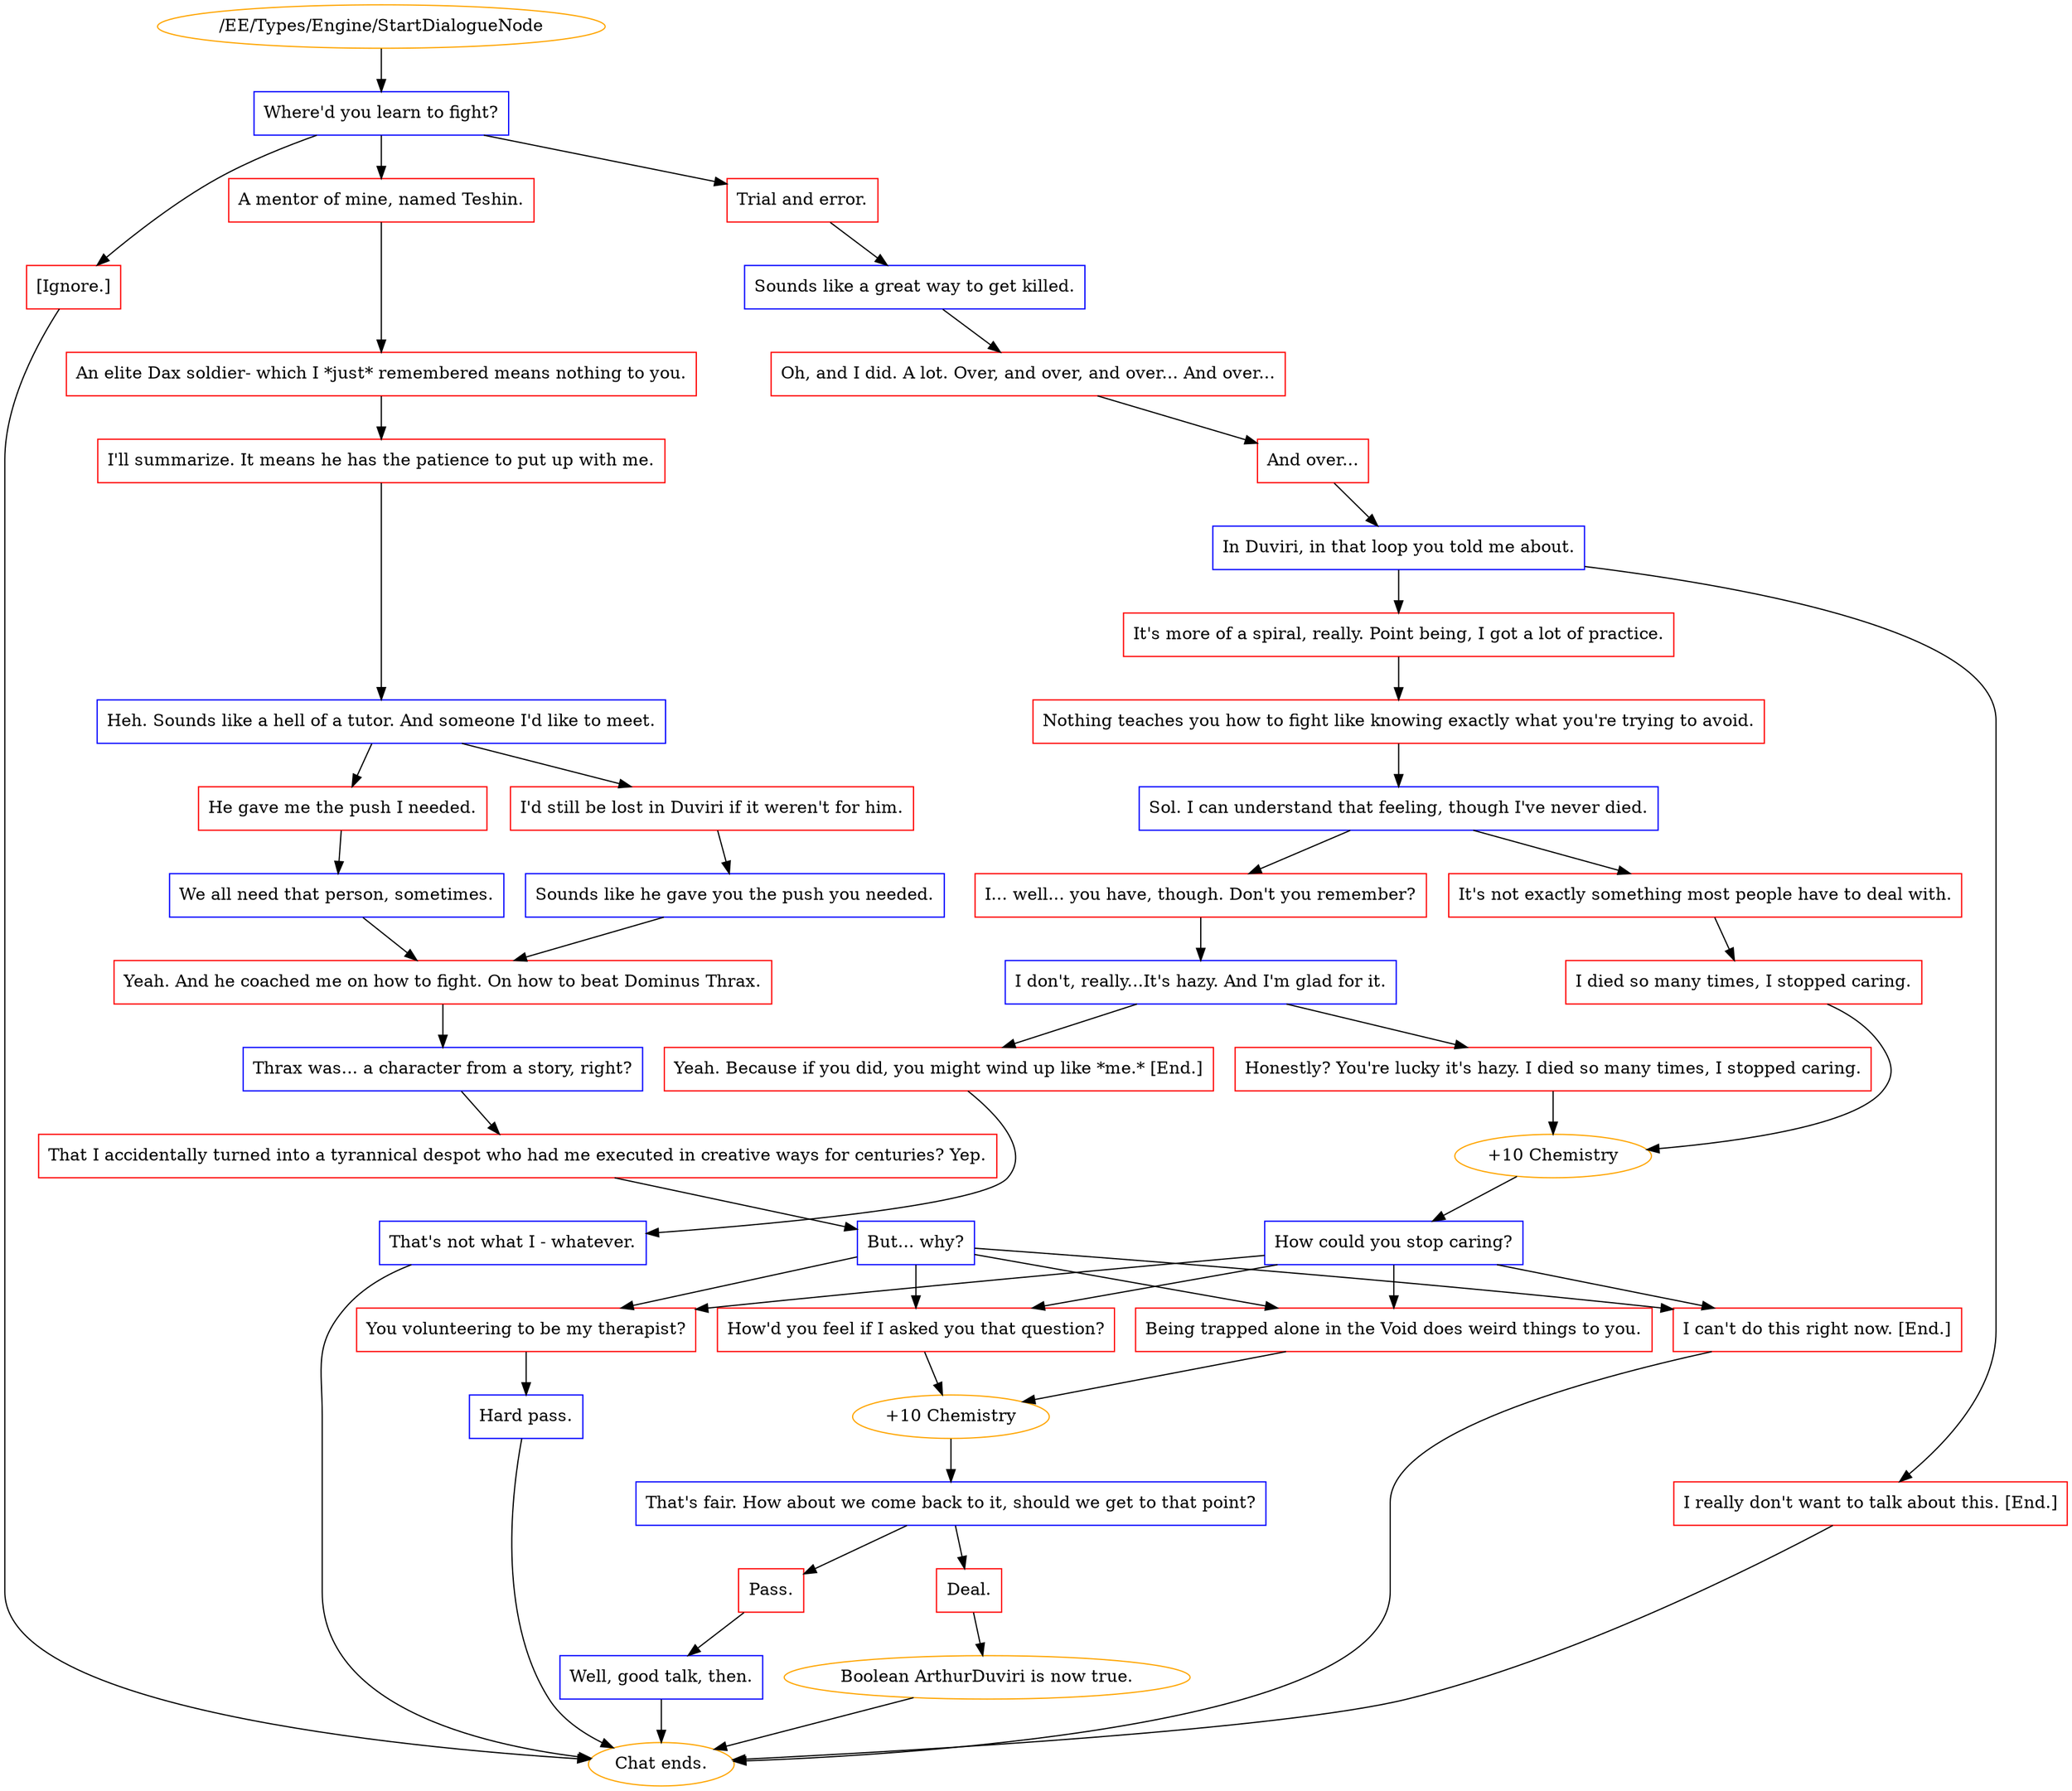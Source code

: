 digraph {
	140 [label="/EE/Types/Engine/StartDialogueNode",color=orange];
		140 -> 141;
	141 [label="Where'd you learn to fight?",shape=box,color=blue];
		141 -> 142;
		141 -> 143;
		141 -> 144;
	142 [label="Trial and error.",shape=box,color=red];
		142 -> 146;
	143 [label="A mentor of mine, named Teshin.",shape=box,color=red];
		143 -> 179;
	144 [label="[Ignore.]",shape=box,color=red];
		144 -> "Chat ends.";
	146 [label="Sounds like a great way to get killed.",shape=box,color=blue];
		146 -> 147;
	179 [label="An elite Dax soldier- which I *just* remembered means nothing to you.",shape=box,color=red];
		179 -> 180;
	"Chat ends." [color=orange];
	147 [label="Oh, and I did. A lot. Over, and over, and over... And over...",shape=box,color=red];
		147 -> 148;
	180 [label="I'll summarize. It means he has the patience to put up with me.",shape=box,color=red];
		180 -> 181;
	148 [label="And over...",shape=box,color=red];
		148 -> 149;
	181 [label="Heh. Sounds like a hell of a tutor. And someone I'd like to meet.",shape=box,color=blue];
		181 -> 182;
		181 -> 183;
	149 [label="In Duviri, in that loop you told me about.",shape=box,color=blue];
		149 -> 151;
		149 -> 150;
	182 [label="I'd still be lost in Duviri if it weren't for him.",shape=box,color=red];
		182 -> 184;
	183 [label="He gave me the push I needed.",shape=box,color=red];
		183 -> 185;
	151 [label="It's more of a spiral, really. Point being, I got a lot of practice.",shape=box,color=red];
		151 -> 153;
	150 [label="I really don't want to talk about this. [End.]",shape=box,color=red];
		150 -> "Chat ends.";
	184 [label="Sounds like he gave you the push you needed.",shape=box,color=blue];
		184 -> 186;
	185 [label="We all need that person, sometimes.",shape=box,color=blue];
		185 -> 186;
	153 [label="Nothing teaches you how to fight like knowing exactly what you're trying to avoid.",shape=box,color=red];
		153 -> 154;
	"Chat ends." [color=orange];
	186 [label="Yeah. And he coached me on how to fight. On how to beat Dominus Thrax.",shape=box,color=red];
		186 -> 188;
	154 [label="Sol. I can understand that feeling, though I've never died.",shape=box,color=blue];
		154 -> 155;
		154 -> 156;
	188 [label="Thrax was... a character from a story, right?",shape=box,color=blue];
		188 -> 187;
	155 [label="I... well... you have, though. Don't you remember?",shape=box,color=red];
		155 -> 157;
	156 [label="It's not exactly something most people have to deal with.",shape=box,color=red];
		156 -> 3214;
	187 [label="That I accidentally turned into a tyrannical despot who had me executed in creative ways for centuries? Yep.",shape=box,color=red];
		187 -> 189;
	157 [label="I don't, really...It's hazy. And I'm glad for it.",shape=box,color=blue];
		157 -> 158;
		157 -> 159;
	3214 [label="I died so many times, I stopped caring.",shape=box,color=red];
		3214 -> 162;
	189 [label="But... why?",shape=box,color=blue];
		189 -> 164;
		189 -> 165;
		189 -> 166;
		189 -> 167;
	158 [label="Yeah. Because if you did, you might wind up like *me.* [End.]",shape=box,color=red];
		158 -> 160;
	159 [label="Honestly? You're lucky it's hazy. I died so many times, I stopped caring.",shape=box,color=red];
		159 -> 162;
	162 [label="+10 Chemistry",color=orange];
		162 -> 163;
	164 [label="How'd you feel if I asked you that question?",shape=box,color=red];
		164 -> 169;
	165 [label="You volunteering to be my therapist?",shape=box,color=red];
		165 -> 177;
	166 [label="Being trapped alone in the Void does weird things to you.",shape=box,color=red];
		166 -> 169;
	167 [label="I can't do this right now. [End.]",shape=box,color=red];
		167 -> "Chat ends.";
	160 [label="That's not what I - whatever.",shape=box,color=blue];
		160 -> "Chat ends.";
	163 [label="How could you stop caring?",shape=box,color=blue];
		163 -> 164;
		163 -> 165;
		163 -> 166;
		163 -> 167;
	169 [label="+10 Chemistry",color=orange];
		169 -> 170;
	177 [label="Hard pass.",shape=box,color=blue];
		177 -> "Chat ends.";
	"Chat ends." [color=orange];
	"Chat ends." [color=orange];
	170 [label="That's fair. How about we come back to it, should we get to that point?",shape=box,color=blue];
		170 -> 172;
		170 -> 173;
	"Chat ends." [color=orange];
	172 [label="Deal.",shape=box,color=red];
		172 -> 175;
	173 [label="Pass.",shape=box,color=red];
		173 -> 171;
	175 [label="Boolean ArthurDuviri is now true.",color=orange];
		175 -> "Chat ends.";
	171 [label="Well, good talk, then.",shape=box,color=blue];
		171 -> "Chat ends.";
	"Chat ends." [color=orange];
	"Chat ends." [color=orange];
}